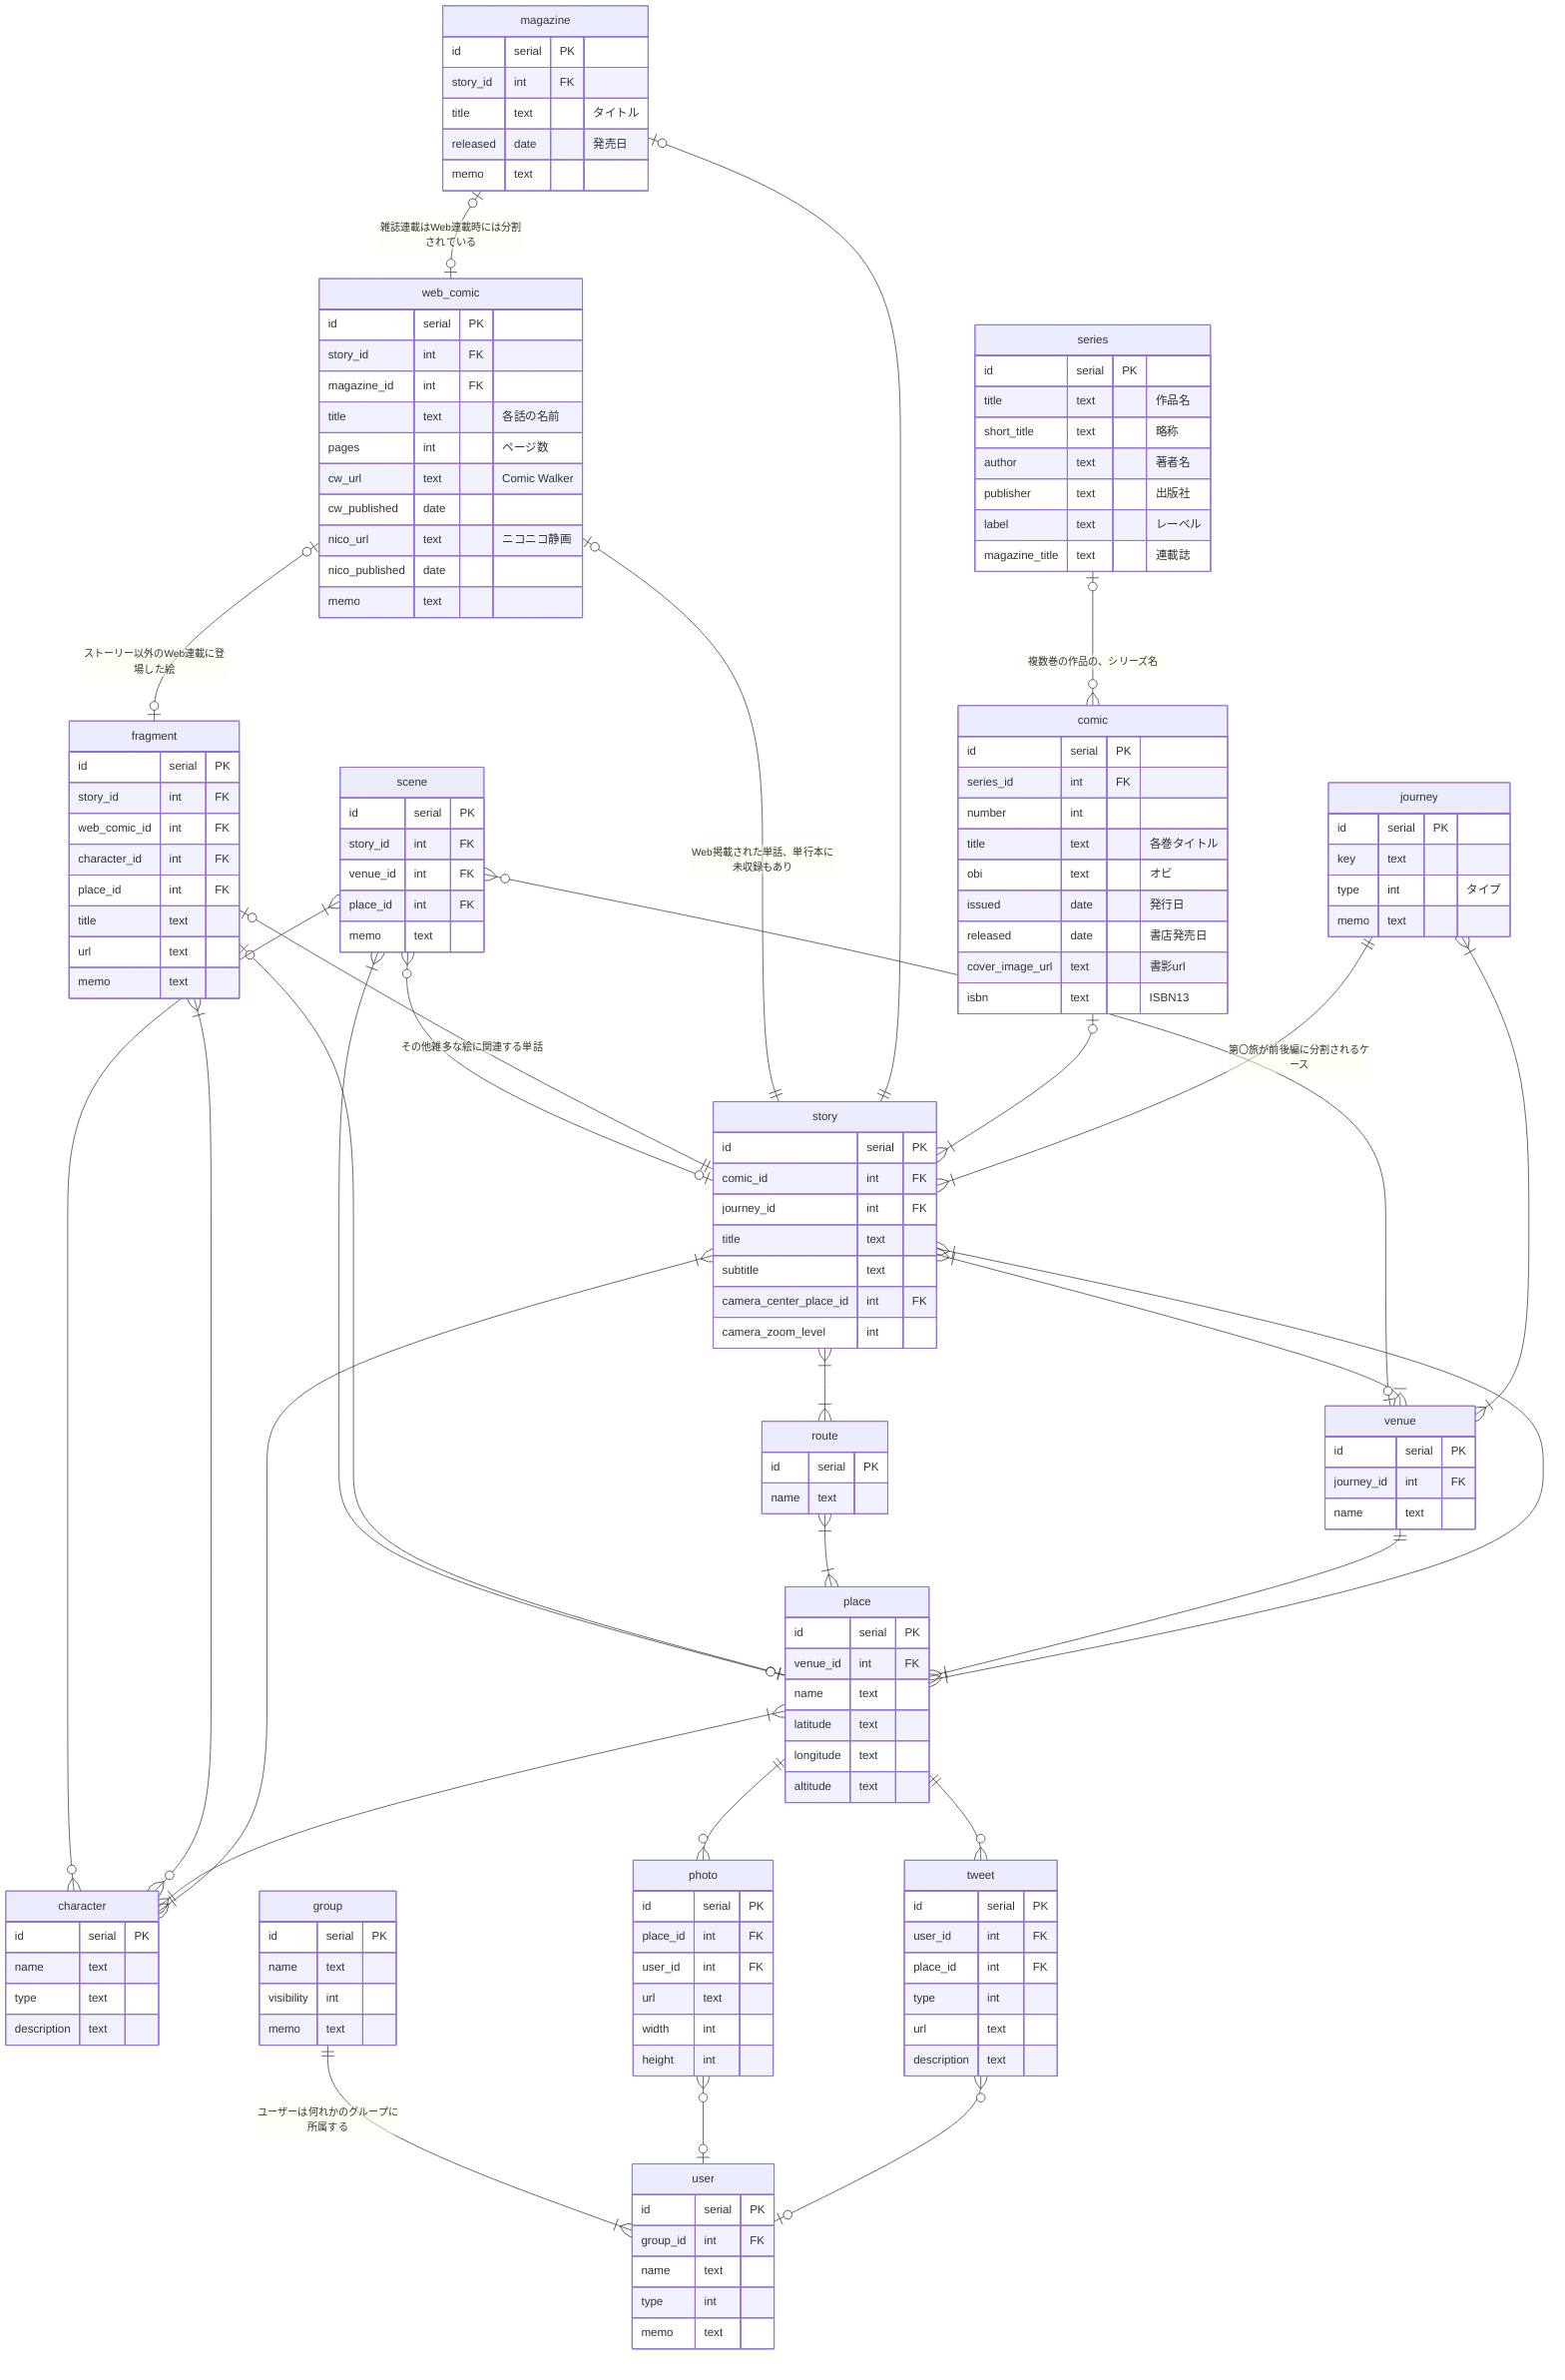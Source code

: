 erDiagram
    journey ||--|{ story : "第〇旅が前後編に分割されるケース"
    journey }|--|{ venue : ""
    comic |o--|{ story : ""
    magazine |o--|| story : ""
    web_comic |o--|| story : "Web掲載された単話、単行本に未収録もあり"
    fragment |o--|| story : "その他雑多な絵に関連する単話"
    story }|--|{ venue : ""
    story }|--|{ place : ""
    story }|--|{ route : ""
    venue ||--|{ place : ""
    route }|--|{ place : ""
    magazine |o--o| web_comic : "雑誌連載はWeb連載時には分割されている"
    web_comic |o--o| fragment : "ストーリー以外のWeb連載に登場した絵"
    fragment |o--o| place : ""
    story }|--|{ character : ""
    place }|--|{ character : ""
    fragment }|--o{ character : ""
    scene }|--o{ character : ""
    scene }|--o| place : ""
    scene }o--o| story : ""
    scene }o--o| venue : ""
    place ||--o{ tweet : ""
    tweet }o--o| user : ""
    place ||--o{ photo : ""
    photo }o--o| user : ""
    series |o--o{ comic : "複数巻の作品の、シリーズ名"
    group ||--|{ user : "ユーザーは何れかのグループに所属する"


series {
    id serial PK
    %% 正確な作品の名称
    title text "作品名"
    %% 略称や通称で代表的なもの
    short_title text "略称"
    author text "著者名"
    %% 出版社 例：KADOKAWA
    publisher text "出版社"
    %% コミック・シリーズのレーベル名称 例：電撃コミックスNEXT
    label text "レーベル"
    %% 雑誌連載の誌名か、Web連載のレーベル名称
    magazine_title text "連載誌"
}

%% comic 単行本 1巻、2巻、…。単巻のみの場合はseries_id=NULL
comic {
    id serial PK
    series_id int FK
    number int
    %% 例：ざつ旅-That's Journey- 1
    title text "各巻タイトル"
    %% 特徴的な帯の文言
    obi text "オビ"
    %% 巻末の奥付にある、初版発行日
    issued date "発行日"
    released date "書店発売日"
    %% 版元ドットコムの書誌情報DBより
    cover_image_url text "書影url"
    isbn text "ISBN13"
}

%% web_comic Web連載 第1旅(1)、番外旅、一枚モノ、…
web_comic {
    id serial PK
    story_id int FK
    magazine_id int FK
    title text "各話の名前"
    pages int "ページ数"
    cw_url text "Comic Walker"
    cw_published date
    nico_url text "ニコニコ静画"
    nico_published date
    memo text
}

%% magazine 雑誌連載 マオウ
magazine {
    id serial PK
    story_id int FK
    %% 雑誌のタイトル 例：電撃マオウ 2020年1月号
    title text "タイトル"
    %% 書店等での発売日 ※タイトルの月の2か月前27日前後
    released date "発売日"
    memo text
}

%% fragment その他媒体 表紙カラー、店舗特典、ポスター。コミック収録と未収録がある
fragment {
    id serial PK
    story_id int FK
    %% web_comic
    web_comic_id int FK
    character_id int FK
    place_id int FK
    title text
    url text ""
    memo text
}

%% journey 第〇旅、番外旅
journey {
    id serial PK
    key text
    %% 1:本編 2:番外旅 9:その他
    type int "タイプ"
    memo text
}

%% story 単行本の単話 第〇旅前編、第〇旅後編。コミック未収録もある
story {
    id serial PK
    comic_id int FK
    journey_id int FK
    title text
    subtitle text
    %% place このストーリーに登場する主な地点をすべて包含するような範囲（四角形）の中心
    camera_center_place_id int FK
    camera_zoom_level int
}

%% venue 目的地 会津、松島、那須、…
venue {
    id serial PK
    journey_id int FK
    name text
}

%% place 場所 東京駅の顔出しパネル、登場店舗、宿泊場所、観光名所、施設、交通拠点
place {
    id serial PK
    venue_id int FK
    name text
    latitude text
    longitude text
    altitude text
}

%% route 経路 placeを組み合わせて経路とする
route {
    id serial PK
    name text
}

%% character キャラクター 主要5人、編集部、他
character {
    id serial PK
    name text
    type text
    description text
}

%% scene シーン 名シーン、ざつ旅ARのマーカー
scene {
    id serial PK
    story_id int FK
    venue_id int FK
    place_id int FK
    memo text
}

%% photo flickr (google place photo api有料)
photo {
    id serial PK
    place_id int FK
    user_id int FK
    url text
    width int
    height int
}

%% tweet Twitter 石坂さん、鈴ヶ森さん、読者等、無関係
tweet {
    id serial PK
    user_id int FK
    place_id int FK
    type int
    url text
    description text
}

%% user ユーザー 利用者
user {
    id serial PK
    group_id int FK
    name text
    type int
    memo text
}

%% group グループ
group {
    id serial PK
    name text
    visibility int
    memo text
}

%% role
%% permission 権限